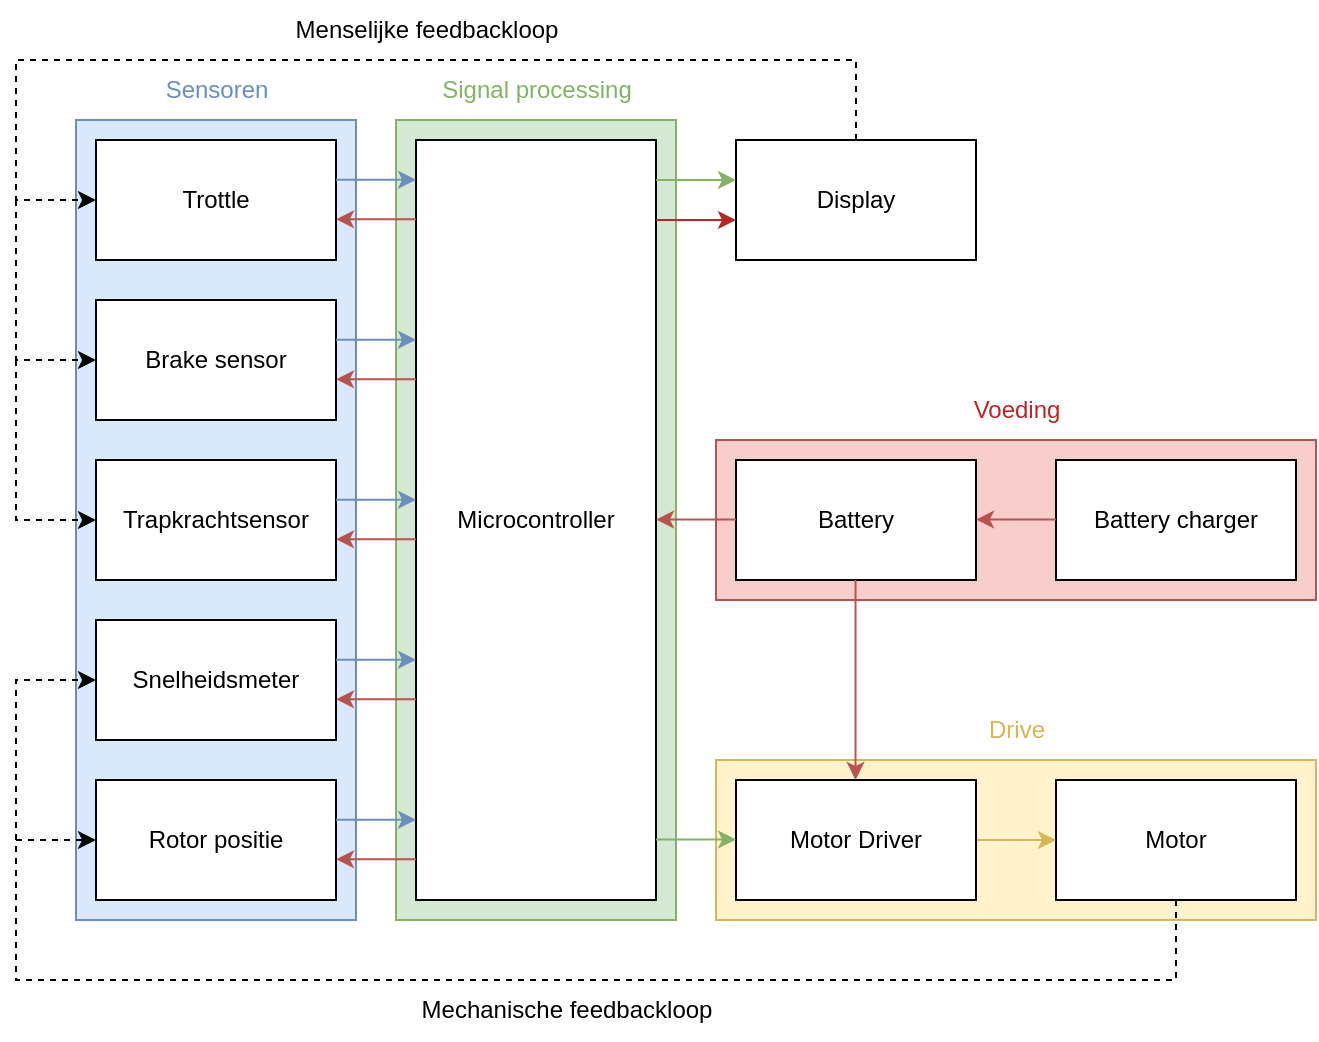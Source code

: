 <mxfile version="24.2.5" type="device">
  <diagram name="Page-1" id="vUU_emN7yJcRc83myupm">
    <mxGraphModel dx="988" dy="570" grid="1" gridSize="10" guides="1" tooltips="1" connect="1" arrows="1" fold="1" page="1" pageScale="1" pageWidth="850" pageHeight="1100" math="0" shadow="0">
      <root>
        <mxCell id="0" />
        <mxCell id="1" parent="0" />
        <mxCell id="Rs3vqMYlcIc5PFBU7NeD-34" value="" style="rounded=0;whiteSpace=wrap;html=1;fillColor=#fff2cc;strokeColor=#d6b656;" parent="1" vertex="1">
          <mxGeometry x="430" y="630" width="300" height="80" as="geometry" />
        </mxCell>
        <mxCell id="Rs3vqMYlcIc5PFBU7NeD-32" value="" style="rounded=0;whiteSpace=wrap;html=1;fillColor=#d5e8d4;strokeColor=#82b366;" parent="1" vertex="1">
          <mxGeometry x="270" y="310" width="140" height="400" as="geometry" />
        </mxCell>
        <mxCell id="Rs3vqMYlcIc5PFBU7NeD-30" value="" style="rounded=0;whiteSpace=wrap;html=1;fillColor=#f8cecc;strokeColor=#b85450;" parent="1" vertex="1">
          <mxGeometry x="430" y="470" width="300" height="80" as="geometry" />
        </mxCell>
        <mxCell id="Rs3vqMYlcIc5PFBU7NeD-1" value="" style="rounded=0;whiteSpace=wrap;html=1;fillColor=#dae8fc;strokeColor=#6c8ebf;" parent="1" vertex="1">
          <mxGeometry x="110" y="310" width="140" height="400" as="geometry" />
        </mxCell>
        <mxCell id="WBjCWTKnr4wZ1udg9dOo-30" style="edgeStyle=orthogonalEdgeStyle;rounded=0;orthogonalLoop=1;jettySize=auto;html=1;entryX=0;entryY=0.5;entryDx=0;entryDy=0;dashed=1;" parent="1" source="WBjCWTKnr4wZ1udg9dOo-1" target="WBjCWTKnr4wZ1udg9dOo-2" edge="1">
          <mxGeometry relative="1" as="geometry">
            <mxPoint x="100" y="650" as="targetPoint" />
            <Array as="points">
              <mxPoint x="660" y="740" />
              <mxPoint x="80" y="740" />
              <mxPoint x="80" y="670" />
            </Array>
          </mxGeometry>
        </mxCell>
        <mxCell id="WBjCWTKnr4wZ1udg9dOo-1" value="Motor" style="rounded=0;whiteSpace=wrap;html=1;" parent="1" vertex="1">
          <mxGeometry x="600" y="640" width="120" height="60" as="geometry" />
        </mxCell>
        <mxCell id="WBjCWTKnr4wZ1udg9dOo-2" value="Rotor positie" style="rounded=0;whiteSpace=wrap;html=1;" parent="1" vertex="1">
          <mxGeometry x="120" y="640" width="120" height="60" as="geometry" />
        </mxCell>
        <mxCell id="WBjCWTKnr4wZ1udg9dOo-3" value="Trottle" style="rounded=0;whiteSpace=wrap;html=1;" parent="1" vertex="1">
          <mxGeometry x="120" y="320" width="120" height="60" as="geometry" />
        </mxCell>
        <mxCell id="WBjCWTKnr4wZ1udg9dOo-4" value="Brake sensor" style="rounded=0;whiteSpace=wrap;html=1;" parent="1" vertex="1">
          <mxGeometry x="120" y="400" width="120" height="60" as="geometry" />
        </mxCell>
        <mxCell id="WBjCWTKnr4wZ1udg9dOo-5" value="Battery" style="rounded=0;whiteSpace=wrap;html=1;" parent="1" vertex="1">
          <mxGeometry x="440" y="480" width="120" height="60" as="geometry" />
        </mxCell>
        <mxCell id="WBjCWTKnr4wZ1udg9dOo-23" style="edgeStyle=orthogonalEdgeStyle;rounded=0;orthogonalLoop=1;jettySize=auto;html=1;exitX=1;exitY=0.5;exitDx=0;exitDy=0;entryX=0;entryY=0.5;entryDx=0;entryDy=0;strokeColor=#d6b656;" parent="1" source="WBjCWTKnr4wZ1udg9dOo-6" target="WBjCWTKnr4wZ1udg9dOo-1" edge="1">
          <mxGeometry relative="1" as="geometry" />
        </mxCell>
        <mxCell id="WBjCWTKnr4wZ1udg9dOo-6" value="Motor Driver" style="rounded=0;whiteSpace=wrap;html=1;" parent="1" vertex="1">
          <mxGeometry x="440" y="640" width="120" height="60" as="geometry" />
        </mxCell>
        <mxCell id="WBjCWTKnr4wZ1udg9dOo-8" value="Microcontroller" style="rounded=0;whiteSpace=wrap;html=1;" parent="1" vertex="1">
          <mxGeometry x="280" y="320" width="120" height="380" as="geometry" />
        </mxCell>
        <mxCell id="WBjCWTKnr4wZ1udg9dOo-9" value="Battery charger" style="rounded=0;whiteSpace=wrap;html=1;" parent="1" vertex="1">
          <mxGeometry x="600" y="480" width="120" height="60" as="geometry" />
        </mxCell>
        <mxCell id="WBjCWTKnr4wZ1udg9dOo-10" value="Snelheidsmeter" style="rounded=0;whiteSpace=wrap;html=1;" parent="1" vertex="1">
          <mxGeometry x="120" y="560" width="120" height="60" as="geometry" />
        </mxCell>
        <mxCell id="WBjCWTKnr4wZ1udg9dOo-35" style="edgeStyle=orthogonalEdgeStyle;rounded=0;orthogonalLoop=1;jettySize=auto;html=1;dashed=1;" parent="1" source="WBjCWTKnr4wZ1udg9dOo-11" edge="1">
          <mxGeometry relative="1" as="geometry">
            <mxPoint x="120" y="350" as="targetPoint" />
            <Array as="points">
              <mxPoint x="500" y="280" />
              <mxPoint x="80" y="280" />
              <mxPoint x="80" y="350" />
            </Array>
          </mxGeometry>
        </mxCell>
        <mxCell id="WBjCWTKnr4wZ1udg9dOo-11" value="Display" style="rounded=0;whiteSpace=wrap;html=1;" parent="1" vertex="1">
          <mxGeometry x="440" y="320" width="120" height="60" as="geometry" />
        </mxCell>
        <mxCell id="WBjCWTKnr4wZ1udg9dOo-12" value="Trapkrachtsensor" style="rounded=0;whiteSpace=wrap;html=1;" parent="1" vertex="1">
          <mxGeometry x="120" y="480" width="120" height="60" as="geometry" />
        </mxCell>
        <mxCell id="WBjCWTKnr4wZ1udg9dOo-31" value="" style="endArrow=classic;html=1;rounded=0;entryX=0;entryY=0.5;entryDx=0;entryDy=0;dashed=1;" parent="1" target="WBjCWTKnr4wZ1udg9dOo-10" edge="1">
          <mxGeometry width="50" height="50" relative="1" as="geometry">
            <mxPoint x="80" y="670" as="sourcePoint" />
            <mxPoint x="100" y="590" as="targetPoint" />
            <Array as="points">
              <mxPoint x="80" y="590" />
            </Array>
          </mxGeometry>
        </mxCell>
        <mxCell id="WBjCWTKnr4wZ1udg9dOo-36" value="" style="endArrow=classic;html=1;rounded=0;dashed=1;" parent="1" edge="1">
          <mxGeometry width="50" height="50" relative="1" as="geometry">
            <mxPoint x="80" y="350" as="sourcePoint" />
            <mxPoint x="120" y="430" as="targetPoint" />
            <Array as="points">
              <mxPoint x="80" y="430" />
            </Array>
          </mxGeometry>
        </mxCell>
        <mxCell id="WBjCWTKnr4wZ1udg9dOo-37" value="" style="endArrow=classic;html=1;rounded=0;dashed=1;" parent="1" edge="1">
          <mxGeometry width="50" height="50" relative="1" as="geometry">
            <mxPoint x="80" y="430" as="sourcePoint" />
            <mxPoint x="120" y="510" as="targetPoint" />
            <Array as="points">
              <mxPoint x="80" y="510" />
            </Array>
          </mxGeometry>
        </mxCell>
        <mxCell id="Rs3vqMYlcIc5PFBU7NeD-2" value="&lt;font color=&quot;#6c8ebf&quot;&gt;Sensoren&lt;/font&gt;" style="text;html=1;align=center;verticalAlign=middle;resizable=0;points=[];autosize=1;strokeColor=none;fillColor=none;" parent="1" vertex="1">
          <mxGeometry x="145" y="280" width="70" height="30" as="geometry" />
        </mxCell>
        <mxCell id="Rs3vqMYlcIc5PFBU7NeD-3" value="Mechanische feedbackloop" style="text;html=1;align=center;verticalAlign=middle;resizable=0;points=[];autosize=1;strokeColor=none;fillColor=none;" parent="1" vertex="1">
          <mxGeometry x="270" y="740" width="170" height="30" as="geometry" />
        </mxCell>
        <mxCell id="Rs3vqMYlcIc5PFBU7NeD-5" value="Menselijke feedbackloop" style="text;html=1;align=center;verticalAlign=middle;resizable=0;points=[];autosize=1;strokeColor=none;fillColor=none;" parent="1" vertex="1">
          <mxGeometry x="210" y="250" width="150" height="30" as="geometry" />
        </mxCell>
        <mxCell id="Rs3vqMYlcIc5PFBU7NeD-8" value="" style="endArrow=classic;html=1;rounded=0;strokeColor=#b85450;" parent="1" edge="1">
          <mxGeometry width="50" height="50" relative="1" as="geometry">
            <mxPoint x="280" y="359.64" as="sourcePoint" />
            <mxPoint x="240" y="359.64" as="targetPoint" />
          </mxGeometry>
        </mxCell>
        <mxCell id="Rs3vqMYlcIc5PFBU7NeD-11" value="" style="endArrow=classic;html=1;rounded=0;strokeColor=#6c8ebf;" parent="1" edge="1">
          <mxGeometry width="50" height="50" relative="1" as="geometry">
            <mxPoint x="240" y="339.88" as="sourcePoint" />
            <mxPoint x="280" y="339.88" as="targetPoint" />
          </mxGeometry>
        </mxCell>
        <mxCell id="Rs3vqMYlcIc5PFBU7NeD-12" value="" style="endArrow=classic;html=1;rounded=0;strokeColor=#b85450;" parent="1" edge="1">
          <mxGeometry width="50" height="50" relative="1" as="geometry">
            <mxPoint x="280" y="439.64" as="sourcePoint" />
            <mxPoint x="240" y="439.64" as="targetPoint" />
          </mxGeometry>
        </mxCell>
        <mxCell id="Rs3vqMYlcIc5PFBU7NeD-13" value="" style="endArrow=classic;html=1;rounded=0;strokeColor=#6c8ebf;" parent="1" edge="1">
          <mxGeometry width="50" height="50" relative="1" as="geometry">
            <mxPoint x="240" y="419.88" as="sourcePoint" />
            <mxPoint x="280" y="419.88" as="targetPoint" />
          </mxGeometry>
        </mxCell>
        <mxCell id="Rs3vqMYlcIc5PFBU7NeD-14" value="" style="endArrow=classic;html=1;rounded=0;strokeColor=#b85450;" parent="1" edge="1">
          <mxGeometry width="50" height="50" relative="1" as="geometry">
            <mxPoint x="280" y="519.64" as="sourcePoint" />
            <mxPoint x="240" y="519.64" as="targetPoint" />
          </mxGeometry>
        </mxCell>
        <mxCell id="Rs3vqMYlcIc5PFBU7NeD-15" value="" style="endArrow=classic;html=1;rounded=0;strokeColor=#6c8ebf;" parent="1" edge="1">
          <mxGeometry width="50" height="50" relative="1" as="geometry">
            <mxPoint x="240" y="499.88" as="sourcePoint" />
            <mxPoint x="280" y="499.88" as="targetPoint" />
          </mxGeometry>
        </mxCell>
        <mxCell id="Rs3vqMYlcIc5PFBU7NeD-16" value="" style="endArrow=classic;html=1;rounded=0;strokeColor=#b85450;" parent="1" edge="1">
          <mxGeometry width="50" height="50" relative="1" as="geometry">
            <mxPoint x="280" y="599.64" as="sourcePoint" />
            <mxPoint x="240" y="599.64" as="targetPoint" />
          </mxGeometry>
        </mxCell>
        <mxCell id="Rs3vqMYlcIc5PFBU7NeD-17" value="" style="endArrow=classic;html=1;rounded=0;strokeColor=#6c8ebf;" parent="1" edge="1">
          <mxGeometry width="50" height="50" relative="1" as="geometry">
            <mxPoint x="240" y="579.88" as="sourcePoint" />
            <mxPoint x="280" y="579.88" as="targetPoint" />
          </mxGeometry>
        </mxCell>
        <mxCell id="Rs3vqMYlcIc5PFBU7NeD-21" value="" style="endArrow=classic;html=1;rounded=0;strokeColor=#b85450;" parent="1" edge="1">
          <mxGeometry width="50" height="50" relative="1" as="geometry">
            <mxPoint x="280" y="679.64" as="sourcePoint" />
            <mxPoint x="240" y="679.64" as="targetPoint" />
          </mxGeometry>
        </mxCell>
        <mxCell id="Rs3vqMYlcIc5PFBU7NeD-22" value="" style="endArrow=classic;html=1;rounded=0;strokeColor=#6c8ebf;" parent="1" edge="1">
          <mxGeometry width="50" height="50" relative="1" as="geometry">
            <mxPoint x="240" y="659.88" as="sourcePoint" />
            <mxPoint x="280" y="659.88" as="targetPoint" />
          </mxGeometry>
        </mxCell>
        <mxCell id="Rs3vqMYlcIc5PFBU7NeD-24" value="" style="endArrow=classic;html=1;rounded=0;strokeColor=#b85450;" parent="1" edge="1">
          <mxGeometry width="50" height="50" relative="1" as="geometry">
            <mxPoint x="440" y="509.76" as="sourcePoint" />
            <mxPoint x="400" y="509.76" as="targetPoint" />
          </mxGeometry>
        </mxCell>
        <mxCell id="Rs3vqMYlcIc5PFBU7NeD-25" value="" style="endArrow=classic;html=1;rounded=0;strokeColor=#b85450;" parent="1" edge="1">
          <mxGeometry width="50" height="50" relative="1" as="geometry">
            <mxPoint x="600" y="509.76" as="sourcePoint" />
            <mxPoint x="560" y="509.76" as="targetPoint" />
          </mxGeometry>
        </mxCell>
        <mxCell id="Rs3vqMYlcIc5PFBU7NeD-26" value="" style="endArrow=classic;html=1;rounded=0;strokeColor=#b85450;" parent="1" edge="1">
          <mxGeometry width="50" height="50" relative="1" as="geometry">
            <mxPoint x="499.76" y="540" as="sourcePoint" />
            <mxPoint x="499.76" y="640" as="targetPoint" />
          </mxGeometry>
        </mxCell>
        <mxCell id="Rs3vqMYlcIc5PFBU7NeD-28" value="" style="endArrow=classic;html=1;rounded=0;strokeColor=#82b366;" parent="1" edge="1">
          <mxGeometry width="50" height="50" relative="1" as="geometry">
            <mxPoint x="400" y="340.0" as="sourcePoint" />
            <mxPoint x="440" y="340.0" as="targetPoint" />
          </mxGeometry>
        </mxCell>
        <mxCell id="Rs3vqMYlcIc5PFBU7NeD-29" value="" style="endArrow=classic;html=1;rounded=0;strokeColor=#ba2626;" parent="1" edge="1">
          <mxGeometry width="50" height="50" relative="1" as="geometry">
            <mxPoint x="400" y="360" as="sourcePoint" />
            <mxPoint x="440" y="360" as="targetPoint" />
          </mxGeometry>
        </mxCell>
        <mxCell id="Rs3vqMYlcIc5PFBU7NeD-31" value="&lt;font color=&quot;#ba2626&quot;&gt;Voeding&lt;/font&gt;" style="text;html=1;align=center;verticalAlign=middle;resizable=0;points=[];autosize=1;strokeColor=none;fillColor=none;" parent="1" vertex="1">
          <mxGeometry x="545" y="440" width="70" height="30" as="geometry" />
        </mxCell>
        <mxCell id="Rs3vqMYlcIc5PFBU7NeD-33" value="&lt;font color=&quot;#82b366&quot;&gt;Signal processing&lt;/font&gt;" style="text;html=1;align=center;verticalAlign=middle;resizable=0;points=[];autosize=1;strokeColor=none;fillColor=none;" parent="1" vertex="1">
          <mxGeometry x="280" y="280" width="120" height="30" as="geometry" />
        </mxCell>
        <mxCell id="Rs3vqMYlcIc5PFBU7NeD-35" value="&lt;font color=&quot;#d6b656&quot;&gt;Drive&lt;/font&gt;" style="text;html=1;align=center;verticalAlign=middle;resizable=0;points=[];autosize=1;strokeColor=none;fillColor=none;" parent="1" vertex="1">
          <mxGeometry x="555" y="600" width="50" height="30" as="geometry" />
        </mxCell>
        <mxCell id="L63G45aUu8d_pBlQVpYR-3" value="" style="endArrow=classic;html=1;rounded=0;strokeColor=#82b366;" edge="1" parent="1">
          <mxGeometry width="50" height="50" relative="1" as="geometry">
            <mxPoint x="400" y="669.8" as="sourcePoint" />
            <mxPoint x="440" y="669.8" as="targetPoint" />
          </mxGeometry>
        </mxCell>
      </root>
    </mxGraphModel>
  </diagram>
</mxfile>
